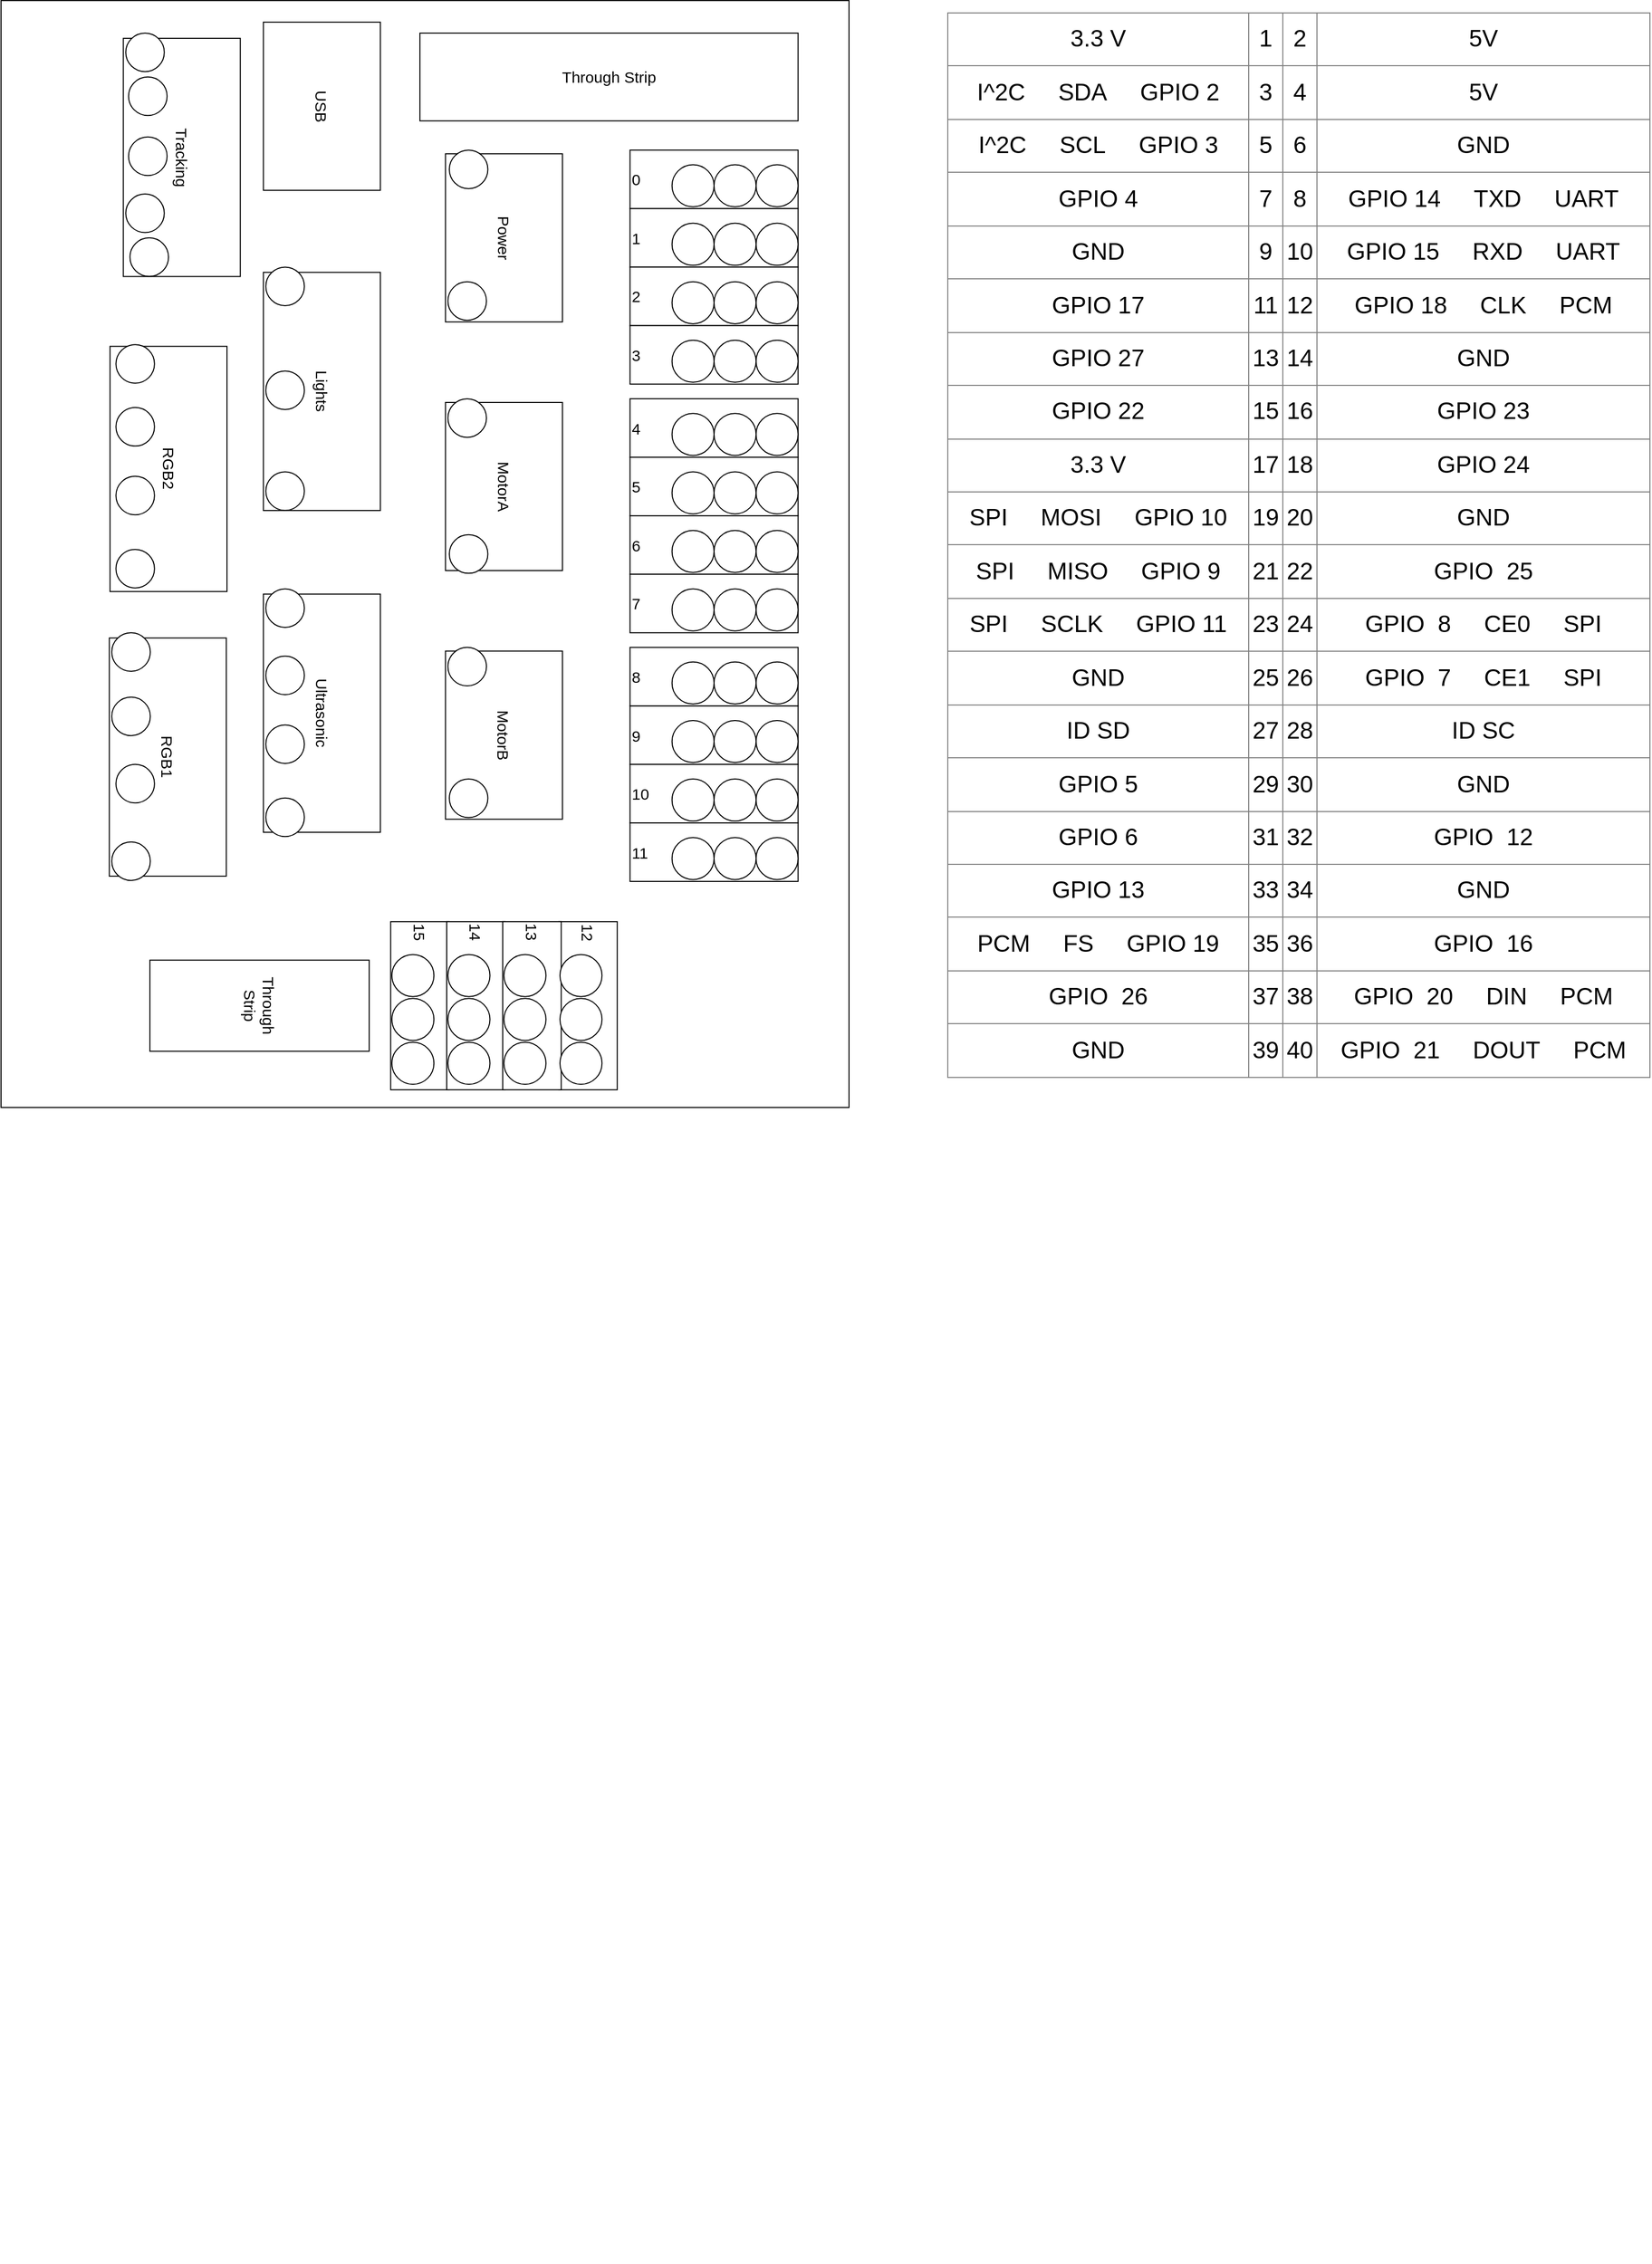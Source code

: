 <mxfile version="12.7.9" type="device"><diagram name="Page-1" id="099fd60b-425b-db50-ffb0-6b813814b670"><mxGraphModel dx="4462" dy="1670" grid="1" gridSize="10" guides="1" tooltips="1" connect="1" arrows="1" fold="1" page="1" pageScale="1" pageWidth="850" pageHeight="1100" background="#ffffff" math="0" shadow="0"><root><mxCell id="0"/><mxCell id="1" parent="0"/><mxCell id="g29Y1PvG6p1S2GVSwDYi-202" value="" style="rounded=0;whiteSpace=wrap;html=1;labelBackgroundColor=#FFFFFF;fontFamily=Helvetica;fontSize=15;align=left;rotation=90;" vertex="1" parent="1"><mxGeometry x="-959.998" y="143.554" width="1070" height="820" as="geometry"/></mxCell><mxCell id="g29Y1PvG6p1S2GVSwDYi-1" value="&lt;table border=&quot;1&quot; width=&quot;100%&quot; style=&quot;width: 100% ; height: 100% ; border-collapse: collapse ; font-size: 23px&quot;&gt;&lt;tbody style=&quot;font-size: 23px&quot;&gt;&lt;tr style=&quot;font-size: 23px&quot;&gt;&lt;td style=&quot;font-size: 23px&quot;&gt;&lt;span style=&quot;font-size: 23px ; background-color: rgb(255 , 255 , 255)&quot;&gt;3.3 V&lt;/span&gt;&lt;/td&gt;&lt;td style=&quot;font-size: 23px&quot;&gt;&lt;font style=&quot;font-size: 23px ; background-color: rgb(255 , 255 , 255)&quot;&gt;1&lt;/font&gt;&lt;/td&gt;&lt;td style=&quot;font-size: 23px&quot;&gt;&lt;font style=&quot;font-size: 23px ; background-color: rgb(255 , 255 , 255)&quot;&gt;2&lt;/font&gt;&lt;/td&gt;&lt;td style=&quot;font-size: 23px&quot;&gt;&lt;span style=&quot;font-size: 23px ; background-color: rgb(255 , 255 , 255)&quot;&gt;5V&lt;/span&gt;&lt;/td&gt;&lt;/tr&gt;&lt;tr style=&quot;font-size: 23px&quot;&gt;&lt;td style=&quot;font-size: 23px&quot;&gt;&lt;font style=&quot;font-size: 23px ; background-color: rgb(255 , 255 , 255)&quot;&gt;I^2C&amp;nbsp; &amp;nbsp; &amp;nbsp;SDA&amp;nbsp; &amp;nbsp; &amp;nbsp;GPIO 2&lt;/font&gt;&lt;/td&gt;&lt;td style=&quot;font-size: 23px&quot;&gt;&lt;font style=&quot;font-size: 23px ; background-color: rgb(255 , 255 , 255)&quot;&gt;3&lt;/font&gt;&lt;/td&gt;&lt;td style=&quot;font-size: 23px&quot;&gt;&lt;font style=&quot;font-size: 23px ; background-color: rgb(255 , 255 , 255)&quot;&gt;4&lt;/font&gt;&lt;/td&gt;&lt;td style=&quot;font-size: 23px&quot;&gt;&lt;span style=&quot;font-size: 23px ; background-color: rgb(255 , 255 , 255)&quot;&gt;5V&lt;/span&gt;&lt;/td&gt;&lt;/tr&gt;&lt;tr style=&quot;font-size: 23px&quot;&gt;&lt;td style=&quot;font-size: 23px&quot;&gt;&lt;span style=&quot;font-size: 23px ; background-color: rgb(255 , 255 , 255)&quot;&gt;I^2C&amp;nbsp; &amp;nbsp; &amp;nbsp;SCL&amp;nbsp; &amp;nbsp; &amp;nbsp;GPIO 3&lt;/span&gt;&lt;/td&gt;&lt;td style=&quot;font-size: 23px&quot;&gt;&lt;span style=&quot;font-size: 23px ; background-color: rgb(255 , 255 , 255)&quot;&gt;5&lt;/span&gt;&lt;/td&gt;&lt;td style=&quot;font-size: 23px&quot;&gt;&lt;font style=&quot;font-size: 23px ; background-color: rgb(255 , 255 , 255)&quot;&gt;6&lt;/font&gt;&lt;/td&gt;&lt;td style=&quot;font-size: 23px&quot;&gt;&lt;span style=&quot;background-color: rgb(255 , 255 , 255)&quot;&gt;GND&lt;/span&gt;&lt;/td&gt;&lt;/tr&gt;&lt;tr style=&quot;font-size: 23px&quot;&gt;&lt;td style=&quot;font-size: 23px&quot;&gt;&lt;span style=&quot;font-size: 23px ; background-color: rgb(255 , 255 , 255)&quot;&gt;GPIO 4&lt;/span&gt;&lt;/td&gt;&lt;td style=&quot;font-size: 23px&quot;&gt;&lt;span style=&quot;font-size: 23px ; background-color: rgb(255 , 255 , 255)&quot;&gt;7&lt;/span&gt;&lt;/td&gt;&lt;td style=&quot;font-size: 23px&quot;&gt;&lt;span style=&quot;font-size: 23px ; background-color: rgb(255 , 255 , 255)&quot;&gt;8&lt;/span&gt;&lt;/td&gt;&lt;td style=&quot;font-size: 23px&quot;&gt;&lt;span style=&quot;font-size: 23px ; background-color: rgb(255 , 255 , 255)&quot;&gt;GPIO 14&amp;nbsp; &amp;nbsp; &amp;nbsp;TXD&amp;nbsp; &amp;nbsp; &amp;nbsp;UART&lt;/span&gt;&lt;/td&gt;&lt;/tr&gt;&lt;tr style=&quot;font-size: 23px&quot;&gt;&lt;td style=&quot;font-size: 23px&quot;&gt;&lt;span style=&quot;background-color: rgb(255 , 255 , 255)&quot;&gt;GND&lt;/span&gt;&lt;/td&gt;&lt;td style=&quot;font-size: 23px&quot;&gt;&lt;font style=&quot;font-size: 23px ; background-color: rgb(255 , 255 , 255)&quot;&gt;9&lt;/font&gt;&lt;/td&gt;&lt;td style=&quot;font-size: 23px&quot;&gt;&lt;span style=&quot;font-size: 23px ; background-color: rgb(255 , 255 , 255)&quot;&gt;10&lt;/span&gt;&lt;/td&gt;&lt;td style=&quot;font-size: 23px&quot;&gt;&lt;span style=&quot;font-size: 23px ; background-color: rgb(255 , 255 , 255)&quot;&gt;GPIO 15&amp;nbsp; &amp;nbsp; &amp;nbsp;RXD&amp;nbsp; &amp;nbsp; &amp;nbsp;UART&lt;/span&gt;&lt;/td&gt;&lt;/tr&gt;&lt;tr style=&quot;font-size: 23px&quot;&gt;&lt;td style=&quot;font-size: 23px&quot;&gt;&lt;span style=&quot;background-color: rgb(255 , 255 , 255)&quot;&gt;GPIO 17&lt;/span&gt;&lt;/td&gt;&lt;td style=&quot;font-size: 23px&quot;&gt;&lt;span style=&quot;background-color: rgb(255 , 255 , 255)&quot;&gt;11&lt;/span&gt;&lt;/td&gt;&lt;td style=&quot;font-size: 23px&quot;&gt;&lt;span style=&quot;font-size: 23px ; background-color: rgb(255 , 255 , 255)&quot;&gt;12&lt;/span&gt;&lt;/td&gt;&lt;td style=&quot;font-size: 23px&quot;&gt;&lt;span style=&quot;font-size: 23px ; background-color: rgb(255 , 255 , 255)&quot;&gt;GPIO 18&amp;nbsp; &amp;nbsp; &amp;nbsp;CLK&amp;nbsp; &amp;nbsp; &amp;nbsp;PCM&lt;/span&gt;&lt;/td&gt;&lt;/tr&gt;&lt;tr style=&quot;font-size: 23px&quot;&gt;&lt;td style=&quot;font-size: 23px&quot;&gt;&lt;span style=&quot;background-color: rgb(255 , 255 , 255)&quot;&gt;GPIO 27&lt;/span&gt;&lt;/td&gt;&lt;td style=&quot;font-size: 23px&quot;&gt;&lt;span style=&quot;background-color: rgb(255 , 255 , 255)&quot;&gt;13&lt;/span&gt;&lt;/td&gt;&lt;td style=&quot;font-size: 23px&quot;&gt;&lt;font style=&quot;font-size: 23px ; background-color: rgb(255 , 255 , 255)&quot;&gt;14&lt;/font&gt;&lt;/td&gt;&lt;td style=&quot;font-size: 23px&quot;&gt;&lt;span style=&quot;background-color: rgb(255 , 255 , 255)&quot;&gt;GND&lt;/span&gt;&lt;/td&gt;&lt;/tr&gt;&lt;tr style=&quot;font-size: 23px&quot;&gt;&lt;td style=&quot;font-size: 23px&quot;&gt;&lt;span style=&quot;background-color: rgb(255 , 255 , 255)&quot;&gt;GPIO 22&lt;/span&gt;&lt;/td&gt;&lt;td style=&quot;font-size: 23px&quot;&gt;&lt;span style=&quot;background-color: rgb(255 , 255 , 255)&quot;&gt;15&lt;/span&gt;&lt;/td&gt;&lt;td style=&quot;font-size: 23px&quot;&gt;&lt;span style=&quot;background-color: rgb(255 , 255 , 255)&quot;&gt;16&lt;/span&gt;&lt;/td&gt;&lt;td style=&quot;font-size: 23px&quot;&gt;&lt;span style=&quot;background-color: rgb(255 , 255 , 255)&quot;&gt;GPIO 23&lt;/span&gt;&lt;/td&gt;&lt;/tr&gt;&lt;tr style=&quot;font-size: 23px&quot;&gt;&lt;td style=&quot;font-size: 23px&quot;&gt;&lt;span style=&quot;font-size: 23px ; background-color: rgb(255 , 255 , 255)&quot;&gt;3.3 V&lt;/span&gt;&lt;/td&gt;&lt;td style=&quot;font-size: 23px&quot;&gt;&lt;span style=&quot;font-size: 23px ; background-color: rgb(255 , 255 , 255)&quot;&gt;17&lt;/span&gt;&lt;/td&gt;&lt;td style=&quot;font-size: 23px&quot;&gt;&lt;span style=&quot;background-color: rgb(255 , 255 , 255)&quot;&gt;18&lt;/span&gt;&lt;/td&gt;&lt;td style=&quot;font-size: 23px&quot;&gt;&lt;span style=&quot;background-color: rgb(255 , 255 , 255)&quot;&gt;GPIO 24&lt;/span&gt;&lt;/td&gt;&lt;/tr&gt;&lt;tr style=&quot;font-size: 23px&quot;&gt;&lt;td style=&quot;font-size: 23px&quot;&gt;&lt;span style=&quot;font-size: 23px ; background-color: rgb(255 , 255 , 255)&quot;&gt;SPI&amp;nbsp; &amp;nbsp; &amp;nbsp;MOSI&amp;nbsp; &amp;nbsp; &amp;nbsp;GPIO 10&lt;/span&gt;&lt;/td&gt;&lt;td style=&quot;font-size: 23px&quot;&gt;&lt;span style=&quot;font-size: 23px ; background-color: rgb(255 , 255 , 255)&quot;&gt;19&lt;/span&gt;&lt;/td&gt;&lt;td style=&quot;font-size: 23px&quot;&gt;&lt;span style=&quot;font-size: 23px ; background-color: rgb(255 , 255 , 255)&quot;&gt;&lt;font style=&quot;font-size: 23px&quot;&gt;20&lt;/font&gt;&lt;/span&gt;&lt;/td&gt;&lt;td style=&quot;font-size: 23px&quot;&gt;&lt;span style=&quot;background-color: rgb(255 , 255 , 255)&quot;&gt;GND&lt;/span&gt;&lt;/td&gt;&lt;/tr&gt;&lt;tr style=&quot;font-size: 23px&quot;&gt;&lt;td style=&quot;font-size: 23px&quot;&gt;&lt;span style=&quot;font-size: 23px ; background-color: rgb(255 , 255 , 255)&quot;&gt;SPI&amp;nbsp; &amp;nbsp; &amp;nbsp;MISO&amp;nbsp; &amp;nbsp; &amp;nbsp;GPIO 9&lt;/span&gt;&lt;/td&gt;&lt;td style=&quot;font-size: 23px&quot;&gt;&lt;span style=&quot;font-size: 23px ; background-color: rgb(255 , 255 , 255)&quot;&gt;21&lt;/span&gt;&lt;/td&gt;&lt;td style=&quot;font-size: 23px&quot;&gt;&lt;span style=&quot;background-color: rgb(255 , 255 , 255)&quot;&gt;22&lt;/span&gt;&lt;/td&gt;&lt;td style=&quot;font-size: 23px&quot;&gt;&lt;span style=&quot;background-color: rgb(255 , 255 , 255)&quot;&gt;GPIO&amp;nbsp; 25&lt;/span&gt;&lt;/td&gt;&lt;/tr&gt;&lt;tr style=&quot;font-size: 23px&quot;&gt;&lt;td style=&quot;font-size: 23px&quot;&gt;&lt;span style=&quot;font-size: 23px ; background-color: rgb(255 , 255 , 255)&quot;&gt;SPI&amp;nbsp; &amp;nbsp; &amp;nbsp;SCLK&amp;nbsp; &amp;nbsp; &amp;nbsp;GPIO 11&lt;/span&gt;&lt;/td&gt;&lt;td style=&quot;font-size: 23px&quot;&gt;&lt;span style=&quot;font-size: 23px ; background-color: rgb(255 , 255 , 255)&quot;&gt;23&lt;/span&gt;&lt;/td&gt;&lt;td style=&quot;font-size: 23px&quot;&gt;&lt;span style=&quot;font-size: 23px ; background-color: rgb(255 , 255 , 255)&quot;&gt;24&lt;/span&gt;&lt;/td&gt;&lt;td style=&quot;font-size: 23px&quot;&gt;&lt;span style=&quot;font-size: 23px ; background-color: rgb(255 , 255 , 255)&quot;&gt;GPIO&amp;nbsp; 8&amp;nbsp; &amp;nbsp; &amp;nbsp;CE0&amp;nbsp; &amp;nbsp; &amp;nbsp;SPI&lt;/span&gt;&lt;/td&gt;&lt;/tr&gt;&lt;tr style=&quot;font-size: 23px&quot;&gt;&lt;td style=&quot;font-size: 23px&quot;&gt;&lt;span style=&quot;background-color: rgb(255 , 255 , 255)&quot;&gt;GND&lt;/span&gt;&lt;/td&gt;&lt;td style=&quot;font-size: 23px&quot;&gt;&lt;span style=&quot;font-size: 23px ; background-color: rgb(255 , 255 , 255)&quot;&gt;&lt;font style=&quot;font-size: 23px&quot;&gt;25&lt;/font&gt;&lt;/span&gt;&lt;/td&gt;&lt;td style=&quot;font-size: 23px&quot;&gt;&lt;span style=&quot;font-size: 23px ; background-color: rgb(255 , 255 , 255)&quot;&gt;26&lt;/span&gt;&lt;/td&gt;&lt;td style=&quot;font-size: 23px&quot;&gt;&lt;span style=&quot;font-size: 23px ; background-color: rgb(255 , 255 , 255)&quot;&gt;GPIO&amp;nbsp; 7&amp;nbsp; &amp;nbsp; &amp;nbsp;CE1&amp;nbsp; &amp;nbsp; &amp;nbsp;SPI&lt;/span&gt;&lt;/td&gt;&lt;/tr&gt;&lt;tr style=&quot;font-size: 23px&quot;&gt;&lt;td style=&quot;font-size: 23px&quot;&gt;&lt;span style=&quot;font-size: 23px ; background-color: rgb(255 , 255 , 255)&quot;&gt;ID SD&lt;/span&gt;&lt;/td&gt;&lt;td style=&quot;font-size: 23px&quot;&gt;&lt;font style=&quot;font-size: 23px ; background-color: rgb(255 , 255 , 255)&quot;&gt;27&lt;/font&gt;&lt;/td&gt;&lt;td style=&quot;font-size: 23px&quot;&gt;&lt;font style=&quot;font-size: 23px ; background-color: rgb(255 , 255 , 255)&quot;&gt;28&lt;/font&gt;&lt;/td&gt;&lt;td style=&quot;font-size: 23px&quot;&gt;&lt;span style=&quot;font-size: 23px ; background-color: rgb(255 , 255 , 255)&quot;&gt;ID SC&lt;/span&gt;&lt;/td&gt;&lt;/tr&gt;&lt;tr style=&quot;font-size: 23px&quot;&gt;&lt;td style=&quot;font-size: 23px&quot;&gt;&lt;span style=&quot;background-color: rgb(255 , 255 , 255)&quot;&gt;GPIO&amp;nbsp;5&lt;/span&gt;&lt;/td&gt;&lt;td style=&quot;font-size: 23px&quot;&gt;&lt;span style=&quot;background-color: rgb(255 , 255 , 255)&quot;&gt;29&lt;/span&gt;&lt;/td&gt;&lt;td style=&quot;font-size: 23px&quot;&gt;&lt;span style=&quot;font-size: 23px ; background-color: rgb(255 , 255 , 255)&quot;&gt;&lt;font style=&quot;font-size: 23px&quot;&gt;30&lt;/font&gt;&lt;/span&gt;&lt;/td&gt;&lt;td style=&quot;font-size: 23px&quot;&gt;&lt;span style=&quot;background-color: rgb(255 , 255 , 255)&quot;&gt;GND&lt;/span&gt;&lt;/td&gt;&lt;/tr&gt;&lt;tr style=&quot;font-size: 23px&quot;&gt;&lt;td style=&quot;font-size: 23px&quot;&gt;&lt;span style=&quot;background-color: rgb(255 , 255 , 255)&quot;&gt;GPIO&amp;nbsp;6&lt;/span&gt;&lt;/td&gt;&lt;td style=&quot;font-size: 23px&quot;&gt;&lt;span style=&quot;background-color: rgb(255 , 255 , 255)&quot;&gt;31&lt;/span&gt;&lt;/td&gt;&lt;td style=&quot;font-size: 23px&quot;&gt;&lt;span style=&quot;background-color: rgb(255 , 255 , 255)&quot;&gt;32&lt;/span&gt;&lt;/td&gt;&lt;td style=&quot;font-size: 23px&quot;&gt;&lt;span style=&quot;background-color: rgb(255 , 255 , 255)&quot;&gt;GPIO&amp;nbsp; 12&lt;/span&gt;&lt;/td&gt;&lt;/tr&gt;&lt;tr style=&quot;font-size: 23px&quot;&gt;&lt;td style=&quot;font-size: 23px&quot;&gt;&lt;span style=&quot;background-color: rgb(255 , 255 , 255)&quot;&gt;GPIO&amp;nbsp;13&lt;/span&gt;&lt;/td&gt;&lt;td style=&quot;font-size: 23px&quot;&gt;&lt;span style=&quot;background-color: rgb(255 , 255 , 255)&quot;&gt;33&lt;/span&gt;&lt;/td&gt;&lt;td style=&quot;font-size: 23px&quot;&gt;&lt;font style=&quot;font-size: 23px ; background-color: rgb(255 , 255 , 255)&quot;&gt;34&lt;/font&gt;&lt;/td&gt;&lt;td style=&quot;font-size: 23px&quot;&gt;&lt;span style=&quot;background-color: rgb(255 , 255 , 255)&quot;&gt;GND&lt;/span&gt;&lt;/td&gt;&lt;/tr&gt;&lt;tr style=&quot;font-size: 23px&quot;&gt;&lt;td style=&quot;font-size: 23px&quot;&gt;&lt;span style=&quot;font-size: 23px ; background-color: rgb(255 , 255 , 255)&quot;&gt;PCM&amp;nbsp; &amp;nbsp; &amp;nbsp;FS&amp;nbsp; &amp;nbsp; &amp;nbsp;GPIO 19&lt;/span&gt;&lt;/td&gt;&lt;td style=&quot;font-size: 23px&quot;&gt;&lt;span style=&quot;font-size: 23px ; background-color: rgb(255 , 255 , 255)&quot;&gt;35&lt;/span&gt;&lt;/td&gt;&lt;td style=&quot;font-size: 23px&quot;&gt;&lt;span style=&quot;background-color: rgb(255 , 255 , 255)&quot;&gt;36&lt;/span&gt;&lt;/td&gt;&lt;td style=&quot;font-size: 23px&quot;&gt;&lt;span style=&quot;background-color: rgb(255 , 255 , 255)&quot;&gt;GPIO&amp;nbsp; 16&lt;/span&gt;&lt;/td&gt;&lt;/tr&gt;&lt;tr style=&quot;font-size: 23px&quot;&gt;&lt;td style=&quot;font-size: 23px&quot;&gt;&lt;span style=&quot;background-color: rgb(255 , 255 , 255)&quot;&gt;GPIO&amp;nbsp; 26&lt;/span&gt;&lt;/td&gt;&lt;td style=&quot;font-size: 23px&quot;&gt;&lt;span style=&quot;background-color: rgb(255 , 255 , 255)&quot;&gt;37&lt;/span&gt;&lt;/td&gt;&lt;td style=&quot;font-size: 23px&quot;&gt;&lt;span style=&quot;font-size: 23px ; background-color: rgb(255 , 255 , 255)&quot;&gt;38&lt;/span&gt;&lt;/td&gt;&lt;td style=&quot;font-size: 23px&quot;&gt;&lt;span style=&quot;font-size: 23px ; background-color: rgb(255 , 255 , 255)&quot;&gt;GPIO&amp;nbsp; 20&amp;nbsp; &amp;nbsp; &amp;nbsp;DIN&amp;nbsp; &amp;nbsp; &amp;nbsp;PCM&lt;/span&gt;&lt;/td&gt;&lt;/tr&gt;&lt;tr style=&quot;font-size: 23px&quot;&gt;&lt;td style=&quot;font-size: 23px&quot;&gt;&lt;span style=&quot;background-color: rgb(255 , 255 , 255)&quot;&gt;GND&lt;/span&gt;&lt;/td&gt;&lt;td style=&quot;font-size: 23px&quot;&gt;&lt;span style=&quot;font-size: 23px ; background-color: rgb(255 , 255 , 255)&quot;&gt;&lt;font style=&quot;font-size: 23px&quot;&gt;39&lt;/font&gt;&lt;/span&gt;&lt;/td&gt;&lt;td style=&quot;font-size: 23px&quot;&gt;&lt;span style=&quot;font-size: 23px ; background-color: rgb(255 , 255 , 255)&quot;&gt;40&lt;/span&gt;&lt;/td&gt;&lt;td style=&quot;font-size: 23px&quot;&gt;&lt;span style=&quot;font-size: 23px ; background-color: rgb(255 , 255 , 255)&quot;&gt;GPIO&amp;nbsp; 21&amp;nbsp; &amp;nbsp; &amp;nbsp;DOUT&amp;nbsp; &amp;nbsp; &amp;nbsp;PCM&lt;/span&gt;&lt;/td&gt;&lt;/tr&gt;&lt;/tbody&gt;&lt;/table&gt;" style="text;html=1;overflow=fill;fontFamily=Helvetica;align=center;fontSize=23;verticalAlign=middle;fillColor=#FFFFFF;" vertex="1" parent="1"><mxGeometry x="80" y="30" width="680" height="1030" as="geometry"/></mxCell><mxCell id="g29Y1PvG6p1S2GVSwDYi-203" value="" style="group;rotation=90;" vertex="1" connectable="0" parent="1"><mxGeometry x="-430" y="1260" width="1070" height="820" as="geometry"/></mxCell><mxCell id="g29Y1PvG6p1S2GVSwDYi-65" value="12" style="rounded=0;whiteSpace=wrap;html=1;labelBackgroundColor=#FFFFFF;fontFamily=Helvetica;fontSize=15;align=left;rotation=90;" vertex="1" parent="g29Y1PvG6p1S2GVSwDYi-203"><mxGeometry x="81.329" y="-298.106" width="162.532" height="56.552" as="geometry"/></mxCell><mxCell id="g29Y1PvG6p1S2GVSwDYi-66" value="15" style="rounded=0;whiteSpace=wrap;html=1;labelBackgroundColor=#FFFFFF;fontFamily=Helvetica;fontSize=15;align=left;rotation=90;" vertex="1" parent="g29Y1PvG6p1S2GVSwDYi-203"><mxGeometry x="-81.203" y="-298.106" width="162.532" height="56.552" as="geometry"/></mxCell><mxCell id="g29Y1PvG6p1S2GVSwDYi-67" value="14" style="rounded=0;whiteSpace=wrap;html=1;labelBackgroundColor=#FFFFFF;fontFamily=Helvetica;fontSize=15;align=left;rotation=90;" vertex="1" parent="g29Y1PvG6p1S2GVSwDYi-203"><mxGeometry x="-27.025" y="-298.106" width="162.532" height="56.552" as="geometry"/></mxCell><mxCell id="g29Y1PvG6p1S2GVSwDYi-68" value="13" style="rounded=0;whiteSpace=wrap;html=1;labelBackgroundColor=#FFFFFF;fontFamily=Helvetica;fontSize=15;align=left;rotation=90;" vertex="1" parent="g29Y1PvG6p1S2GVSwDYi-203"><mxGeometry x="27.152" y="-298.106" width="162.532" height="56.552" as="geometry"/></mxCell><mxCell id="g29Y1PvG6p1S2GVSwDYi-73" value="11" style="rounded=0;whiteSpace=wrap;html=1;labelBackgroundColor=#FFFFFF;fontFamily=Helvetica;fontSize=15;align=left;rotation=0;verticalAlign=middle;" vertex="1" parent="g29Y1PvG6p1S2GVSwDYi-203"><mxGeometry x="203.228" y="-446.554" width="162.532" height="56.552" as="geometry"/></mxCell><mxCell id="g29Y1PvG6p1S2GVSwDYi-80" value="9" style="rounded=0;whiteSpace=wrap;html=1;labelBackgroundColor=#FFFFFF;fontFamily=Helvetica;fontSize=15;align=left;rotation=0;verticalAlign=middle;" vertex="1" parent="g29Y1PvG6p1S2GVSwDYi-203"><mxGeometry x="203.228" y="-559.658" width="162.532" height="56.552" as="geometry"/></mxCell><mxCell id="g29Y1PvG6p1S2GVSwDYi-81" value="6" style="rounded=0;whiteSpace=wrap;html=1;labelBackgroundColor=#FFFFFF;fontFamily=Helvetica;fontSize=15;align=left;rotation=0;verticalAlign=middle;" vertex="1" parent="g29Y1PvG6p1S2GVSwDYi-203"><mxGeometry x="203.228" y="-743.451" width="162.532" height="56.552" as="geometry"/></mxCell><mxCell id="g29Y1PvG6p1S2GVSwDYi-82" value="7" style="rounded=0;whiteSpace=wrap;html=1;labelBackgroundColor=#FFFFFF;fontFamily=Helvetica;fontSize=15;align=left;rotation=0;verticalAlign=middle;" vertex="1" parent="g29Y1PvG6p1S2GVSwDYi-203"><mxGeometry x="203.228" y="-686.899" width="162.532" height="56.552" as="geometry"/></mxCell><mxCell id="g29Y1PvG6p1S2GVSwDYi-83" value="8" style="rounded=0;whiteSpace=wrap;html=1;labelBackgroundColor=#FFFFFF;fontFamily=Helvetica;fontSize=15;align=left;rotation=0;verticalAlign=middle;" vertex="1" parent="g29Y1PvG6p1S2GVSwDYi-203"><mxGeometry x="203.228" y="-616.209" width="162.532" height="56.552" as="geometry"/></mxCell><mxCell id="g29Y1PvG6p1S2GVSwDYi-84" value="0" style="rounded=0;whiteSpace=wrap;html=1;labelBackgroundColor=#FFFFFF;fontFamily=Helvetica;fontSize=15;align=left;rotation=0;verticalAlign=middle;" vertex="1" parent="g29Y1PvG6p1S2GVSwDYi-203"><mxGeometry x="203.228" y="-1096.899" width="162.532" height="56.552" as="geometry"/></mxCell><mxCell id="g29Y1PvG6p1S2GVSwDYi-85" value="1" style="rounded=0;whiteSpace=wrap;html=1;labelBackgroundColor=#FFFFFF;fontFamily=Helvetica;fontSize=15;align=left;rotation=0;verticalAlign=middle;" vertex="1" parent="g29Y1PvG6p1S2GVSwDYi-203"><mxGeometry x="203.228" y="-1040.347" width="162.532" height="56.552" as="geometry"/></mxCell><mxCell id="g29Y1PvG6p1S2GVSwDYi-86" value="2" style="rounded=0;whiteSpace=wrap;html=1;labelBackgroundColor=#FFFFFF;fontFamily=Helvetica;fontSize=15;align=left;rotation=0;verticalAlign=middle;" vertex="1" parent="g29Y1PvG6p1S2GVSwDYi-203"><mxGeometry x="203.228" y="-983.796" width="162.532" height="56.552" as="geometry"/></mxCell><mxCell id="g29Y1PvG6p1S2GVSwDYi-87" value="3" style="rounded=0;whiteSpace=wrap;html=1;labelBackgroundColor=#FFFFFF;fontFamily=Helvetica;fontSize=15;align=left;rotation=0;verticalAlign=middle;" vertex="1" parent="g29Y1PvG6p1S2GVSwDYi-203"><mxGeometry x="203.228" y="-927.244" width="162.532" height="56.552" as="geometry"/></mxCell><mxCell id="g29Y1PvG6p1S2GVSwDYi-88" value="4" style="rounded=0;whiteSpace=wrap;html=1;labelBackgroundColor=#FFFFFF;fontFamily=Helvetica;fontSize=15;align=left;rotation=0;verticalAlign=middle;" vertex="1" parent="g29Y1PvG6p1S2GVSwDYi-203"><mxGeometry x="203.228" y="-856.554" width="162.532" height="56.552" as="geometry"/></mxCell><mxCell id="g29Y1PvG6p1S2GVSwDYi-89" value="5" style="rounded=0;whiteSpace=wrap;html=1;labelBackgroundColor=#FFFFFF;fontFamily=Helvetica;fontSize=15;align=left;rotation=0;verticalAlign=middle;" vertex="1" parent="g29Y1PvG6p1S2GVSwDYi-203"><mxGeometry x="203.228" y="-800.002" width="162.532" height="56.552" as="geometry"/></mxCell><mxCell id="g29Y1PvG6p1S2GVSwDYi-90" value="10" style="rounded=0;whiteSpace=wrap;html=1;labelBackgroundColor=#FFFFFF;fontFamily=Helvetica;fontSize=15;align=left;rotation=0;verticalAlign=middle;" vertex="1" parent="g29Y1PvG6p1S2GVSwDYi-203"><mxGeometry x="203.228" y="-503.106" width="162.532" height="56.552" as="geometry"/></mxCell><mxCell id="g29Y1PvG6p1S2GVSwDYi-92" value="MotorB" style="rounded=0;whiteSpace=wrap;html=1;labelBackgroundColor=#FFFFFF;fontFamily=Helvetica;fontSize=15;align=center;rotation=90;" vertex="1" parent="g29Y1PvG6p1S2GVSwDYi-203"><mxGeometry x="0.063" y="-587.933" width="162.532" height="113.103" as="geometry"/></mxCell><mxCell id="g29Y1PvG6p1S2GVSwDYi-93" value="MotorA" style="rounded=0;whiteSpace=wrap;html=1;labelBackgroundColor=#FFFFFF;fontFamily=Helvetica;fontSize=15;align=center;rotation=90;" vertex="1" parent="g29Y1PvG6p1S2GVSwDYi-203"><mxGeometry x="0.063" y="-828.278" width="162.532" height="113.103" as="geometry"/></mxCell><mxCell id="g29Y1PvG6p1S2GVSwDYi-94" value="Power" style="rounded=0;whiteSpace=wrap;html=1;labelBackgroundColor=#FFFFFF;fontFamily=Helvetica;fontSize=15;align=center;rotation=90;" vertex="1" parent="g29Y1PvG6p1S2GVSwDYi-203"><mxGeometry x="0.063" y="-1068.623" width="162.532" height="113.103" as="geometry"/></mxCell><mxCell id="g29Y1PvG6p1S2GVSwDYi-96" value="Lights" style="rounded=0;whiteSpace=wrap;html=1;labelBackgroundColor=#FFFFFF;fontFamily=Helvetica;fontSize=15;align=center;rotation=90;" vertex="1" parent="g29Y1PvG6p1S2GVSwDYi-203"><mxGeometry x="-209.873" y="-920.175" width="230.253" height="113.103" as="geometry"/></mxCell><mxCell id="g29Y1PvG6p1S2GVSwDYi-97" value="Ultrasonic" style="rounded=0;whiteSpace=wrap;html=1;labelBackgroundColor=#FFFFFF;fontFamily=Helvetica;fontSize=15;align=center;rotation=90;" vertex="1" parent="g29Y1PvG6p1S2GVSwDYi-203"><mxGeometry x="-209.873" y="-609.14" width="230.253" height="113.103" as="geometry"/></mxCell><mxCell id="g29Y1PvG6p1S2GVSwDYi-98" value="RGB1" style="rounded=0;whiteSpace=wrap;html=1;labelBackgroundColor=#FFFFFF;fontFamily=Helvetica;fontSize=15;align=center;rotation=90;" vertex="1" parent="g29Y1PvG6p1S2GVSwDYi-203"><mxGeometry x="-358.861" y="-566.727" width="230.253" height="113.103" as="geometry"/></mxCell><mxCell id="g29Y1PvG6p1S2GVSwDYi-99" value="RGB2" style="rounded=0;whiteSpace=wrap;html=1;labelBackgroundColor=#FFFFFF;fontFamily=Helvetica;fontSize=15;align=center;rotation=90;" vertex="1" parent="g29Y1PvG6p1S2GVSwDYi-203"><mxGeometry x="-361.57" y="-845.244" width="237.025" height="113.103" as="geometry"/></mxCell><mxCell id="g29Y1PvG6p1S2GVSwDYi-100" value="Tracking" style="rounded=0;whiteSpace=wrap;html=1;labelBackgroundColor=#FFFFFF;fontFamily=Helvetica;fontSize=15;align=center;rotation=90;" vertex="1" parent="g29Y1PvG6p1S2GVSwDYi-203"><mxGeometry x="-345.316" y="-1146.382" width="230.253" height="113.103" as="geometry"/></mxCell><mxCell id="g29Y1PvG6p1S2GVSwDYi-101" value="Through Strip" style="rounded=0;whiteSpace=wrap;html=1;labelBackgroundColor=#FFFFFF;fontFamily=Helvetica;fontSize=15;align=center;rotation=90;" vertex="1" parent="g29Y1PvG6p1S2GVSwDYi-203"><mxGeometry x="-199.038" y="-375.864" width="88.038" height="212.069" as="geometry"/></mxCell><mxCell id="g29Y1PvG6p1S2GVSwDYi-102" value="Through Strip" style="rounded=0;whiteSpace=wrap;html=1;labelBackgroundColor=#FFFFFF;fontFamily=Helvetica;fontSize=15;align=center;rotation=0;" vertex="1" parent="g29Y1PvG6p1S2GVSwDYi-203"><mxGeometry x="0.063" y="-1210.002" width="365.696" height="84.828" as="geometry"/></mxCell><mxCell id="g29Y1PvG6p1S2GVSwDYi-103" value="USB" style="rounded=0;whiteSpace=wrap;html=1;labelBackgroundColor=#FFFFFF;fontFamily=Helvetica;fontSize=15;align=center;rotation=90;" vertex="1" parent="g29Y1PvG6p1S2GVSwDYi-203"><mxGeometry x="-176.013" y="-1195.864" width="162.532" height="113.103" as="geometry"/></mxCell><mxCell id="g29Y1PvG6p1S2GVSwDYi-107" value="" style="group;rotation=90;labelBackgroundColor=#FFFFFF;" vertex="1" connectable="0" parent="g29Y1PvG6p1S2GVSwDYi-203"><mxGeometry x="284.494" y="-531.382" width="40.633" height="127.241" as="geometry"/></mxCell><mxCell id="g29Y1PvG6p1S2GVSwDYi-104" value="" style="ellipse;whiteSpace=wrap;html=1;aspect=fixed;labelBackgroundColor=#FFFFFF;fontFamily=Helvetica;fontSize=15;align=left;rotation=90;" vertex="1" parent="g29Y1PvG6p1S2GVSwDYi-107"><mxGeometry x="40.633" y="42.414" width="40.633" height="40.633" as="geometry"/></mxCell><mxCell id="g29Y1PvG6p1S2GVSwDYi-105" value="" style="ellipse;whiteSpace=wrap;html=1;aspect=fixed;labelBackgroundColor=#FFFFFF;fontFamily=Helvetica;fontSize=15;align=left;rotation=90;" vertex="1" parent="g29Y1PvG6p1S2GVSwDYi-107"><mxGeometry y="42.414" width="40.633" height="40.633" as="geometry"/></mxCell><mxCell id="g29Y1PvG6p1S2GVSwDYi-106" value="" style="ellipse;whiteSpace=wrap;html=1;aspect=fixed;labelBackgroundColor=#FFFFFF;fontFamily=Helvetica;fontSize=15;align=left;rotation=90;" vertex="1" parent="g29Y1PvG6p1S2GVSwDYi-107"><mxGeometry x="-40.633" y="42.414" width="40.633" height="40.633" as="geometry"/></mxCell><mxCell id="g29Y1PvG6p1S2GVSwDYi-108" value="" style="group;rotation=90;labelBackgroundColor=#FFFFFF;" vertex="1" connectable="0" parent="g29Y1PvG6p1S2GVSwDYi-203"><mxGeometry x="284.494" y="-474.83" width="40.633" height="127.241" as="geometry"/></mxCell><mxCell id="g29Y1PvG6p1S2GVSwDYi-109" value="" style="ellipse;whiteSpace=wrap;html=1;aspect=fixed;labelBackgroundColor=#FFFFFF;fontFamily=Helvetica;fontSize=15;align=left;rotation=90;" vertex="1" parent="g29Y1PvG6p1S2GVSwDYi-108"><mxGeometry x="40.633" y="42.414" width="40.633" height="40.633" as="geometry"/></mxCell><mxCell id="g29Y1PvG6p1S2GVSwDYi-110" value="" style="ellipse;whiteSpace=wrap;html=1;aspect=fixed;labelBackgroundColor=#FFFFFF;fontFamily=Helvetica;fontSize=15;align=left;rotation=90;" vertex="1" parent="g29Y1PvG6p1S2GVSwDYi-108"><mxGeometry y="42.414" width="40.633" height="40.633" as="geometry"/></mxCell><mxCell id="g29Y1PvG6p1S2GVSwDYi-111" value="" style="ellipse;whiteSpace=wrap;html=1;aspect=fixed;labelBackgroundColor=#FFFFFF;fontFamily=Helvetica;fontSize=15;align=left;rotation=90;" vertex="1" parent="g29Y1PvG6p1S2GVSwDYi-108"><mxGeometry x="-40.633" y="42.414" width="40.633" height="40.633" as="geometry"/></mxCell><mxCell id="g29Y1PvG6p1S2GVSwDYi-112" value="" style="group;rotation=90;labelBackgroundColor=#FFFFFF;" vertex="1" connectable="0" parent="g29Y1PvG6p1S2GVSwDYi-203"><mxGeometry x="284.494" y="-644.485" width="40.633" height="127.241" as="geometry"/></mxCell><mxCell id="g29Y1PvG6p1S2GVSwDYi-113" value="" style="ellipse;whiteSpace=wrap;html=1;aspect=fixed;labelBackgroundColor=#FFFFFF;fontFamily=Helvetica;fontSize=15;align=left;rotation=90;" vertex="1" parent="g29Y1PvG6p1S2GVSwDYi-112"><mxGeometry x="40.633" y="42.414" width="40.633" height="40.633" as="geometry"/></mxCell><mxCell id="g29Y1PvG6p1S2GVSwDYi-114" value="" style="ellipse;whiteSpace=wrap;html=1;aspect=fixed;labelBackgroundColor=#FFFFFF;fontFamily=Helvetica;fontSize=15;align=left;rotation=90;" vertex="1" parent="g29Y1PvG6p1S2GVSwDYi-112"><mxGeometry y="42.414" width="40.633" height="40.633" as="geometry"/></mxCell><mxCell id="g29Y1PvG6p1S2GVSwDYi-115" value="" style="ellipse;whiteSpace=wrap;html=1;aspect=fixed;labelBackgroundColor=#FFFFFF;fontFamily=Helvetica;fontSize=15;align=left;rotation=90;" vertex="1" parent="g29Y1PvG6p1S2GVSwDYi-112"><mxGeometry x="-40.633" y="42.414" width="40.633" height="40.633" as="geometry"/></mxCell><mxCell id="g29Y1PvG6p1S2GVSwDYi-116" value="" style="group;rotation=90;labelBackgroundColor=#FFFFFF;" vertex="1" connectable="0" parent="g29Y1PvG6p1S2GVSwDYi-203"><mxGeometry x="284.494" y="-587.933" width="40.633" height="127.241" as="geometry"/></mxCell><mxCell id="g29Y1PvG6p1S2GVSwDYi-117" value="" style="ellipse;whiteSpace=wrap;html=1;aspect=fixed;labelBackgroundColor=#FFFFFF;fontFamily=Helvetica;fontSize=15;align=left;rotation=90;" vertex="1" parent="g29Y1PvG6p1S2GVSwDYi-116"><mxGeometry x="40.633" y="42.414" width="40.633" height="40.633" as="geometry"/></mxCell><mxCell id="g29Y1PvG6p1S2GVSwDYi-118" value="" style="ellipse;whiteSpace=wrap;html=1;aspect=fixed;labelBackgroundColor=#FFFFFF;fontFamily=Helvetica;fontSize=15;align=left;rotation=90;" vertex="1" parent="g29Y1PvG6p1S2GVSwDYi-116"><mxGeometry y="42.414" width="40.633" height="40.633" as="geometry"/></mxCell><mxCell id="g29Y1PvG6p1S2GVSwDYi-119" value="" style="ellipse;whiteSpace=wrap;html=1;aspect=fixed;labelBackgroundColor=#FFFFFF;fontFamily=Helvetica;fontSize=15;align=left;rotation=90;" vertex="1" parent="g29Y1PvG6p1S2GVSwDYi-116"><mxGeometry x="-40.633" y="42.414" width="40.633" height="40.633" as="geometry"/></mxCell><mxCell id="g29Y1PvG6p1S2GVSwDYi-120" value="" style="group;rotation=90;labelBackgroundColor=#FFFFFF;" vertex="1" connectable="0" parent="g29Y1PvG6p1S2GVSwDYi-203"><mxGeometry x="284.494" y="-715.175" width="40.633" height="127.241" as="geometry"/></mxCell><mxCell id="g29Y1PvG6p1S2GVSwDYi-121" value="" style="ellipse;whiteSpace=wrap;html=1;aspect=fixed;labelBackgroundColor=#FFFFFF;fontFamily=Helvetica;fontSize=15;align=left;rotation=90;" vertex="1" parent="g29Y1PvG6p1S2GVSwDYi-120"><mxGeometry x="40.633" y="42.414" width="40.633" height="40.633" as="geometry"/></mxCell><mxCell id="g29Y1PvG6p1S2GVSwDYi-122" value="" style="ellipse;whiteSpace=wrap;html=1;aspect=fixed;labelBackgroundColor=#FFFFFF;fontFamily=Helvetica;fontSize=15;align=left;rotation=90;" vertex="1" parent="g29Y1PvG6p1S2GVSwDYi-120"><mxGeometry y="42.414" width="40.633" height="40.633" as="geometry"/></mxCell><mxCell id="g29Y1PvG6p1S2GVSwDYi-123" value="" style="ellipse;whiteSpace=wrap;html=1;aspect=fixed;labelBackgroundColor=#FFFFFF;fontFamily=Helvetica;fontSize=15;align=left;rotation=90;" vertex="1" parent="g29Y1PvG6p1S2GVSwDYi-120"><mxGeometry x="-40.633" y="42.414" width="40.633" height="40.633" as="geometry"/></mxCell><mxCell id="g29Y1PvG6p1S2GVSwDYi-124" value="" style="group;rotation=90;labelBackgroundColor=#FFFFFF;" vertex="1" connectable="0" parent="g29Y1PvG6p1S2GVSwDYi-203"><mxGeometry x="284.494" y="-771.727" width="40.633" height="127.241" as="geometry"/></mxCell><mxCell id="g29Y1PvG6p1S2GVSwDYi-125" value="" style="ellipse;whiteSpace=wrap;html=1;aspect=fixed;labelBackgroundColor=#FFFFFF;fontFamily=Helvetica;fontSize=15;align=left;rotation=90;" vertex="1" parent="g29Y1PvG6p1S2GVSwDYi-124"><mxGeometry x="40.633" y="42.414" width="40.633" height="40.633" as="geometry"/></mxCell><mxCell id="g29Y1PvG6p1S2GVSwDYi-126" value="" style="ellipse;whiteSpace=wrap;html=1;aspect=fixed;labelBackgroundColor=#FFFFFF;fontFamily=Helvetica;fontSize=15;align=left;rotation=90;" vertex="1" parent="g29Y1PvG6p1S2GVSwDYi-124"><mxGeometry y="42.414" width="40.633" height="40.633" as="geometry"/></mxCell><mxCell id="g29Y1PvG6p1S2GVSwDYi-127" value="" style="ellipse;whiteSpace=wrap;html=1;aspect=fixed;labelBackgroundColor=#FFFFFF;fontFamily=Helvetica;fontSize=15;align=left;rotation=90;" vertex="1" parent="g29Y1PvG6p1S2GVSwDYi-124"><mxGeometry x="-40.633" y="42.414" width="40.633" height="40.633" as="geometry"/></mxCell><mxCell id="g29Y1PvG6p1S2GVSwDYi-129" value="" style="group;rotation=90;labelBackgroundColor=#FFFFFF;" vertex="1" connectable="0" parent="g29Y1PvG6p1S2GVSwDYi-203"><mxGeometry x="284.494" y="-828.278" width="40.633" height="127.241" as="geometry"/></mxCell><mxCell id="g29Y1PvG6p1S2GVSwDYi-130" value="" style="ellipse;whiteSpace=wrap;html=1;aspect=fixed;labelBackgroundColor=#FFFFFF;fontFamily=Helvetica;fontSize=15;align=left;rotation=90;" vertex="1" parent="g29Y1PvG6p1S2GVSwDYi-129"><mxGeometry x="40.633" y="42.414" width="40.633" height="40.633" as="geometry"/></mxCell><mxCell id="g29Y1PvG6p1S2GVSwDYi-131" value="" style="ellipse;whiteSpace=wrap;html=1;aspect=fixed;labelBackgroundColor=#FFFFFF;fontFamily=Helvetica;fontSize=15;align=left;rotation=90;" vertex="1" parent="g29Y1PvG6p1S2GVSwDYi-129"><mxGeometry y="42.414" width="40.633" height="40.633" as="geometry"/></mxCell><mxCell id="g29Y1PvG6p1S2GVSwDYi-132" value="" style="ellipse;whiteSpace=wrap;html=1;aspect=fixed;labelBackgroundColor=#FFFFFF;fontFamily=Helvetica;fontSize=15;align=left;rotation=90;" vertex="1" parent="g29Y1PvG6p1S2GVSwDYi-129"><mxGeometry x="-40.633" y="42.414" width="40.633" height="40.633" as="geometry"/></mxCell><mxCell id="g29Y1PvG6p1S2GVSwDYi-133" value="" style="group;rotation=90;labelBackgroundColor=#FFFFFF;" vertex="1" connectable="0" parent="g29Y1PvG6p1S2GVSwDYi-203"><mxGeometry x="284.494" y="-884.83" width="40.633" height="127.241" as="geometry"/></mxCell><mxCell id="g29Y1PvG6p1S2GVSwDYi-134" value="" style="ellipse;whiteSpace=wrap;html=1;aspect=fixed;labelBackgroundColor=#FFFFFF;fontFamily=Helvetica;fontSize=15;align=left;rotation=90;" vertex="1" parent="g29Y1PvG6p1S2GVSwDYi-133"><mxGeometry x="40.633" y="42.414" width="40.633" height="40.633" as="geometry"/></mxCell><mxCell id="g29Y1PvG6p1S2GVSwDYi-135" value="" style="ellipse;whiteSpace=wrap;html=1;aspect=fixed;labelBackgroundColor=#FFFFFF;fontFamily=Helvetica;fontSize=15;align=left;rotation=90;" vertex="1" parent="g29Y1PvG6p1S2GVSwDYi-133"><mxGeometry y="42.414" width="40.633" height="40.633" as="geometry"/></mxCell><mxCell id="g29Y1PvG6p1S2GVSwDYi-136" value="" style="ellipse;whiteSpace=wrap;html=1;aspect=fixed;labelBackgroundColor=#FFFFFF;fontFamily=Helvetica;fontSize=15;align=left;rotation=90;" vertex="1" parent="g29Y1PvG6p1S2GVSwDYi-133"><mxGeometry x="-40.633" y="42.414" width="40.633" height="40.633" as="geometry"/></mxCell><mxCell id="g29Y1PvG6p1S2GVSwDYi-137" value="" style="group;rotation=90;labelBackgroundColor=#FFFFFF;" vertex="1" connectable="0" parent="g29Y1PvG6p1S2GVSwDYi-203"><mxGeometry x="284.494" y="-955.52" width="40.633" height="127.241" as="geometry"/></mxCell><mxCell id="g29Y1PvG6p1S2GVSwDYi-138" value="" style="ellipse;whiteSpace=wrap;html=1;aspect=fixed;labelBackgroundColor=#FFFFFF;fontFamily=Helvetica;fontSize=15;align=left;rotation=90;" vertex="1" parent="g29Y1PvG6p1S2GVSwDYi-137"><mxGeometry x="40.633" y="42.414" width="40.633" height="40.633" as="geometry"/></mxCell><mxCell id="g29Y1PvG6p1S2GVSwDYi-139" value="" style="ellipse;whiteSpace=wrap;html=1;aspect=fixed;labelBackgroundColor=#FFFFFF;fontFamily=Helvetica;fontSize=15;align=left;rotation=90;" vertex="1" parent="g29Y1PvG6p1S2GVSwDYi-137"><mxGeometry y="42.414" width="40.633" height="40.633" as="geometry"/></mxCell><mxCell id="g29Y1PvG6p1S2GVSwDYi-140" value="" style="ellipse;whiteSpace=wrap;html=1;aspect=fixed;labelBackgroundColor=#FFFFFF;fontFamily=Helvetica;fontSize=15;align=left;rotation=90;" vertex="1" parent="g29Y1PvG6p1S2GVSwDYi-137"><mxGeometry x="-40.633" y="42.414" width="40.633" height="40.633" as="geometry"/></mxCell><mxCell id="g29Y1PvG6p1S2GVSwDYi-141" value="" style="group;rotation=90;labelBackgroundColor=#FFFFFF;" vertex="1" connectable="0" parent="g29Y1PvG6p1S2GVSwDYi-203"><mxGeometry x="284.494" y="-1012.071" width="40.633" height="127.241" as="geometry"/></mxCell><mxCell id="g29Y1PvG6p1S2GVSwDYi-142" value="" style="ellipse;whiteSpace=wrap;html=1;aspect=fixed;labelBackgroundColor=#FFFFFF;fontFamily=Helvetica;fontSize=15;align=left;rotation=90;" vertex="1" parent="g29Y1PvG6p1S2GVSwDYi-141"><mxGeometry x="40.633" y="42.414" width="40.633" height="40.633" as="geometry"/></mxCell><mxCell id="g29Y1PvG6p1S2GVSwDYi-143" value="" style="ellipse;whiteSpace=wrap;html=1;aspect=fixed;labelBackgroundColor=#FFFFFF;fontFamily=Helvetica;fontSize=15;align=left;rotation=90;" vertex="1" parent="g29Y1PvG6p1S2GVSwDYi-141"><mxGeometry y="42.414" width="40.633" height="40.633" as="geometry"/></mxCell><mxCell id="g29Y1PvG6p1S2GVSwDYi-144" value="" style="ellipse;whiteSpace=wrap;html=1;aspect=fixed;labelBackgroundColor=#FFFFFF;fontFamily=Helvetica;fontSize=15;align=left;rotation=90;" vertex="1" parent="g29Y1PvG6p1S2GVSwDYi-141"><mxGeometry x="-40.633" y="42.414" width="40.633" height="40.633" as="geometry"/></mxCell><mxCell id="g29Y1PvG6p1S2GVSwDYi-145" value="" style="group;rotation=90;labelBackgroundColor=#FFFFFF;" vertex="1" connectable="0" parent="g29Y1PvG6p1S2GVSwDYi-203"><mxGeometry x="284.494" y="-1068.623" width="40.633" height="127.241" as="geometry"/></mxCell><mxCell id="g29Y1PvG6p1S2GVSwDYi-146" value="" style="ellipse;whiteSpace=wrap;html=1;aspect=fixed;labelBackgroundColor=#FFFFFF;fontFamily=Helvetica;fontSize=15;align=left;rotation=90;" vertex="1" parent="g29Y1PvG6p1S2GVSwDYi-145"><mxGeometry x="40.633" y="42.414" width="40.633" height="40.633" as="geometry"/></mxCell><mxCell id="g29Y1PvG6p1S2GVSwDYi-147" value="" style="ellipse;whiteSpace=wrap;html=1;aspect=fixed;labelBackgroundColor=#FFFFFF;fontFamily=Helvetica;fontSize=15;align=left;rotation=90;" vertex="1" parent="g29Y1PvG6p1S2GVSwDYi-145"><mxGeometry y="42.414" width="40.633" height="40.633" as="geometry"/></mxCell><mxCell id="g29Y1PvG6p1S2GVSwDYi-148" value="" style="ellipse;whiteSpace=wrap;html=1;aspect=fixed;labelBackgroundColor=#FFFFFF;fontFamily=Helvetica;fontSize=15;align=left;rotation=90;" vertex="1" parent="g29Y1PvG6p1S2GVSwDYi-145"><mxGeometry x="-40.633" y="42.414" width="40.633" height="40.633" as="geometry"/></mxCell><mxCell id="g29Y1PvG6p1S2GVSwDYi-149" value="" style="group;rotation=90;labelBackgroundColor=#FFFFFF;" vertex="1" connectable="0" parent="g29Y1PvG6p1S2GVSwDYi-203"><mxGeometry x="284.494" y="-1125.175" width="40.633" height="127.241" as="geometry"/></mxCell><mxCell id="g29Y1PvG6p1S2GVSwDYi-150" value="" style="ellipse;whiteSpace=wrap;html=1;aspect=fixed;labelBackgroundColor=#FFFFFF;fontFamily=Helvetica;fontSize=15;align=left;rotation=90;" vertex="1" parent="g29Y1PvG6p1S2GVSwDYi-149"><mxGeometry x="40.633" y="42.414" width="40.633" height="40.633" as="geometry"/></mxCell><mxCell id="g29Y1PvG6p1S2GVSwDYi-151" value="" style="ellipse;whiteSpace=wrap;html=1;aspect=fixed;labelBackgroundColor=#FFFFFF;fontFamily=Helvetica;fontSize=15;align=left;rotation=90;" vertex="1" parent="g29Y1PvG6p1S2GVSwDYi-149"><mxGeometry y="42.414" width="40.633" height="40.633" as="geometry"/></mxCell><mxCell id="g29Y1PvG6p1S2GVSwDYi-152" value="" style="ellipse;whiteSpace=wrap;html=1;aspect=fixed;labelBackgroundColor=#FFFFFF;fontFamily=Helvetica;fontSize=15;align=left;rotation=90;" vertex="1" parent="g29Y1PvG6p1S2GVSwDYi-149"><mxGeometry x="-40.633" y="42.414" width="40.633" height="40.633" as="geometry"/></mxCell><mxCell id="g29Y1PvG6p1S2GVSwDYi-153" value="" style="group;rotation=180;labelBackgroundColor=#FFFFFF;" vertex="1" connectable="0" parent="g29Y1PvG6p1S2GVSwDYi-203"><mxGeometry x="27.152" y="-319.313" width="40.633" height="127.241" as="geometry"/></mxCell><mxCell id="g29Y1PvG6p1S2GVSwDYi-154" value="" style="ellipse;whiteSpace=wrap;html=1;aspect=fixed;labelBackgroundColor=#FFFFFF;fontFamily=Helvetica;fontSize=15;align=left;rotation=180;" vertex="1" parent="g29Y1PvG6p1S2GVSwDYi-153"><mxGeometry y="84.828" width="40.633" height="40.633" as="geometry"/></mxCell><mxCell id="g29Y1PvG6p1S2GVSwDYi-155" value="" style="ellipse;whiteSpace=wrap;html=1;aspect=fixed;labelBackgroundColor=#FFFFFF;fontFamily=Helvetica;fontSize=15;align=left;rotation=180;" vertex="1" parent="g29Y1PvG6p1S2GVSwDYi-153"><mxGeometry y="42.414" width="40.633" height="40.633" as="geometry"/></mxCell><mxCell id="g29Y1PvG6p1S2GVSwDYi-156" value="" style="ellipse;whiteSpace=wrap;html=1;aspect=fixed;labelBackgroundColor=#FFFFFF;fontFamily=Helvetica;fontSize=15;align=left;rotation=180;" vertex="1" parent="g29Y1PvG6p1S2GVSwDYi-153"><mxGeometry width="40.633" height="40.633" as="geometry"/></mxCell><mxCell id="g29Y1PvG6p1S2GVSwDYi-157" value="" style="group;rotation=180;labelBackgroundColor=#FFFFFF;" vertex="1" connectable="0" parent="g29Y1PvG6p1S2GVSwDYi-203"><mxGeometry x="-27.025" y="-319.313" width="40.633" height="127.241" as="geometry"/></mxCell><mxCell id="g29Y1PvG6p1S2GVSwDYi-158" value="" style="ellipse;whiteSpace=wrap;html=1;aspect=fixed;labelBackgroundColor=#FFFFFF;fontFamily=Helvetica;fontSize=15;align=left;rotation=180;" vertex="1" parent="g29Y1PvG6p1S2GVSwDYi-157"><mxGeometry y="84.828" width="40.633" height="40.633" as="geometry"/></mxCell><mxCell id="g29Y1PvG6p1S2GVSwDYi-159" value="" style="ellipse;whiteSpace=wrap;html=1;aspect=fixed;labelBackgroundColor=#FFFFFF;fontFamily=Helvetica;fontSize=15;align=left;rotation=180;" vertex="1" parent="g29Y1PvG6p1S2GVSwDYi-157"><mxGeometry y="42.414" width="40.633" height="40.633" as="geometry"/></mxCell><mxCell id="g29Y1PvG6p1S2GVSwDYi-160" value="" style="ellipse;whiteSpace=wrap;html=1;aspect=fixed;labelBackgroundColor=#FFFFFF;fontFamily=Helvetica;fontSize=15;align=left;rotation=180;" vertex="1" parent="g29Y1PvG6p1S2GVSwDYi-157"><mxGeometry width="40.633" height="40.633" as="geometry"/></mxCell><mxCell id="g29Y1PvG6p1S2GVSwDYi-162" value="" style="group;rotation=180;labelBackgroundColor=#FFFFFF;" vertex="1" connectable="0" parent="g29Y1PvG6p1S2GVSwDYi-203"><mxGeometry x="81.329" y="-319.313" width="40.633" height="127.241" as="geometry"/></mxCell><mxCell id="g29Y1PvG6p1S2GVSwDYi-163" value="" style="ellipse;whiteSpace=wrap;html=1;aspect=fixed;labelBackgroundColor=#FFFFFF;fontFamily=Helvetica;fontSize=15;align=left;rotation=180;" vertex="1" parent="g29Y1PvG6p1S2GVSwDYi-162"><mxGeometry y="84.828" width="40.633" height="40.633" as="geometry"/></mxCell><mxCell id="g29Y1PvG6p1S2GVSwDYi-164" value="" style="ellipse;whiteSpace=wrap;html=1;aspect=fixed;labelBackgroundColor=#FFFFFF;fontFamily=Helvetica;fontSize=15;align=left;rotation=180;" vertex="1" parent="g29Y1PvG6p1S2GVSwDYi-162"><mxGeometry y="42.414" width="40.633" height="40.633" as="geometry"/></mxCell><mxCell id="g29Y1PvG6p1S2GVSwDYi-165" value="" style="ellipse;whiteSpace=wrap;html=1;aspect=fixed;labelBackgroundColor=#FFFFFF;fontFamily=Helvetica;fontSize=15;align=left;rotation=180;" vertex="1" parent="g29Y1PvG6p1S2GVSwDYi-162"><mxGeometry width="40.633" height="40.633" as="geometry"/></mxCell><mxCell id="g29Y1PvG6p1S2GVSwDYi-166" value="" style="group;rotation=180;labelBackgroundColor=#FFFFFF;" vertex="1" connectable="0" parent="g29Y1PvG6p1S2GVSwDYi-203"><mxGeometry x="135.506" y="-319.313" width="40.633" height="127.241" as="geometry"/></mxCell><mxCell id="g29Y1PvG6p1S2GVSwDYi-167" value="" style="ellipse;whiteSpace=wrap;html=1;aspect=fixed;labelBackgroundColor=#FFFFFF;fontFamily=Helvetica;fontSize=15;align=left;rotation=180;" vertex="1" parent="g29Y1PvG6p1S2GVSwDYi-166"><mxGeometry y="84.828" width="40.633" height="40.633" as="geometry"/></mxCell><mxCell id="g29Y1PvG6p1S2GVSwDYi-168" value="" style="ellipse;whiteSpace=wrap;html=1;aspect=fixed;labelBackgroundColor=#FFFFFF;fontFamily=Helvetica;fontSize=15;align=left;rotation=180;" vertex="1" parent="g29Y1PvG6p1S2GVSwDYi-166"><mxGeometry y="42.414" width="40.633" height="40.633" as="geometry"/></mxCell><mxCell id="g29Y1PvG6p1S2GVSwDYi-169" value="" style="ellipse;whiteSpace=wrap;html=1;aspect=fixed;labelBackgroundColor=#FFFFFF;fontFamily=Helvetica;fontSize=15;align=left;rotation=180;" vertex="1" parent="g29Y1PvG6p1S2GVSwDYi-166"><mxGeometry width="40.633" height="40.633" as="geometry"/></mxCell><mxCell id="g29Y1PvG6p1S2GVSwDYi-170" value="" style="ellipse;whiteSpace=wrap;html=1;aspect=fixed;labelBackgroundColor=#FFFFFF;fontFamily=Helvetica;fontSize=15;align=left;rotation=90;" vertex="1" parent="g29Y1PvG6p1S2GVSwDYi-203"><mxGeometry x="28.506" y="-1096.899" width="37.247" height="37.247" as="geometry"/></mxCell><mxCell id="g29Y1PvG6p1S2GVSwDYi-171" value="" style="ellipse;whiteSpace=wrap;html=1;aspect=fixed;labelBackgroundColor=#FFFFFF;fontFamily=Helvetica;fontSize=15;align=left;rotation=90;" vertex="1" parent="g29Y1PvG6p1S2GVSwDYi-203"><mxGeometry x="27.152" y="-969.658" width="37.247" height="37.247" as="geometry"/></mxCell><mxCell id="g29Y1PvG6p1S2GVSwDYi-172" value="" style="ellipse;whiteSpace=wrap;html=1;aspect=fixed;labelBackgroundColor=#FFFFFF;fontFamily=Helvetica;fontSize=15;align=left;rotation=90;" vertex="1" parent="g29Y1PvG6p1S2GVSwDYi-203"><mxGeometry x="27.152" y="-856.554" width="37.247" height="37.247" as="geometry"/></mxCell><mxCell id="g29Y1PvG6p1S2GVSwDYi-173" value="" style="ellipse;whiteSpace=wrap;html=1;aspect=fixed;labelBackgroundColor=#FFFFFF;fontFamily=Helvetica;fontSize=15;align=left;rotation=90;" vertex="1" parent="g29Y1PvG6p1S2GVSwDYi-203"><mxGeometry x="28.506" y="-725.071" width="37.247" height="37.247" as="geometry"/></mxCell><mxCell id="g29Y1PvG6p1S2GVSwDYi-174" value="" style="ellipse;whiteSpace=wrap;html=1;aspect=fixed;labelBackgroundColor=#FFFFFF;fontFamily=Helvetica;fontSize=15;align=left;rotation=90;" vertex="1" parent="g29Y1PvG6p1S2GVSwDYi-203"><mxGeometry x="27.152" y="-616.209" width="37.247" height="37.247" as="geometry"/></mxCell><mxCell id="g29Y1PvG6p1S2GVSwDYi-175" value="" style="ellipse;whiteSpace=wrap;html=1;aspect=fixed;labelBackgroundColor=#FFFFFF;fontFamily=Helvetica;fontSize=15;align=left;rotation=90;" vertex="1" parent="g29Y1PvG6p1S2GVSwDYi-203"><mxGeometry x="28.506" y="-488.968" width="37.247" height="37.247" as="geometry"/></mxCell><mxCell id="g29Y1PvG6p1S2GVSwDYi-176" value="" style="ellipse;whiteSpace=wrap;html=1;aspect=fixed;labelBackgroundColor=#FFFFFF;fontFamily=Helvetica;fontSize=15;align=left;rotation=90;" vertex="1" parent="g29Y1PvG6p1S2GVSwDYi-203"><mxGeometry x="-148.924" y="-883.416" width="37.247" height="37.247" as="geometry"/></mxCell><mxCell id="g29Y1PvG6p1S2GVSwDYi-177" value="" style="ellipse;whiteSpace=wrap;html=1;aspect=fixed;labelBackgroundColor=#FFFFFF;fontFamily=Helvetica;fontSize=15;align=left;rotation=90;" vertex="1" parent="g29Y1PvG6p1S2GVSwDYi-203"><mxGeometry x="-148.924" y="-983.796" width="37.247" height="37.247" as="geometry"/></mxCell><mxCell id="g29Y1PvG6p1S2GVSwDYi-178" value="" style="ellipse;whiteSpace=wrap;html=1;aspect=fixed;labelBackgroundColor=#FFFFFF;fontFamily=Helvetica;fontSize=15;align=left;rotation=90;" vertex="1" parent="g29Y1PvG6p1S2GVSwDYi-203"><mxGeometry x="-148.924" y="-785.864" width="37.247" height="37.247" as="geometry"/></mxCell><mxCell id="g29Y1PvG6p1S2GVSwDYi-179" value="" style="ellipse;whiteSpace=wrap;html=1;aspect=fixed;labelBackgroundColor=#FFFFFF;fontFamily=Helvetica;fontSize=15;align=left;rotation=90;" vertex="1" parent="g29Y1PvG6p1S2GVSwDYi-203"><mxGeometry x="-148.924" y="-672.761" width="37.247" height="37.247" as="geometry"/></mxCell><mxCell id="g29Y1PvG6p1S2GVSwDYi-180" value="" style="ellipse;whiteSpace=wrap;html=1;aspect=fixed;labelBackgroundColor=#FFFFFF;fontFamily=Helvetica;fontSize=15;align=left;rotation=90;" vertex="1" parent="g29Y1PvG6p1S2GVSwDYi-203"><mxGeometry x="-148.924" y="-470.589" width="37.247" height="37.247" as="geometry"/></mxCell><mxCell id="g29Y1PvG6p1S2GVSwDYi-181" value="" style="ellipse;whiteSpace=wrap;html=1;aspect=fixed;labelBackgroundColor=#FFFFFF;fontFamily=Helvetica;fontSize=15;align=left;rotation=90;" vertex="1" parent="g29Y1PvG6p1S2GVSwDYi-203"><mxGeometry x="-148.924" y="-541.278" width="37.247" height="37.247" as="geometry"/></mxCell><mxCell id="g29Y1PvG6p1S2GVSwDYi-182" value="" style="ellipse;whiteSpace=wrap;html=1;aspect=fixed;labelBackgroundColor=#FFFFFF;fontFamily=Helvetica;fontSize=15;align=left;rotation=90;" vertex="1" parent="g29Y1PvG6p1S2GVSwDYi-203"><mxGeometry x="-148.924" y="-607.727" width="37.247" height="37.247" as="geometry"/></mxCell><mxCell id="g29Y1PvG6p1S2GVSwDYi-183" value="" style="ellipse;whiteSpace=wrap;html=1;aspect=fixed;labelBackgroundColor=#FFFFFF;fontFamily=Helvetica;fontSize=15;align=left;rotation=90;" vertex="1" parent="g29Y1PvG6p1S2GVSwDYi-203"><mxGeometry x="-297.911" y="-630.347" width="37.247" height="37.247" as="geometry"/></mxCell><mxCell id="g29Y1PvG6p1S2GVSwDYi-184" value="" style="ellipse;whiteSpace=wrap;html=1;aspect=fixed;labelBackgroundColor=#FFFFFF;fontFamily=Helvetica;fontSize=15;align=left;rotation=90;" vertex="1" parent="g29Y1PvG6p1S2GVSwDYi-203"><mxGeometry x="-297.911" y="-428.175" width="37.247" height="37.247" as="geometry"/></mxCell><mxCell id="g29Y1PvG6p1S2GVSwDYi-185" value="" style="ellipse;whiteSpace=wrap;html=1;aspect=fixed;labelBackgroundColor=#FFFFFF;fontFamily=Helvetica;fontSize=15;align=left;rotation=90;" vertex="1" parent="g29Y1PvG6p1S2GVSwDYi-203"><mxGeometry x="-293.848" y="-503.106" width="37.247" height="37.247" as="geometry"/></mxCell><mxCell id="g29Y1PvG6p1S2GVSwDYi-186" value="" style="ellipse;whiteSpace=wrap;html=1;aspect=fixed;labelBackgroundColor=#FFFFFF;fontFamily=Helvetica;fontSize=15;align=left;rotation=90;" vertex="1" parent="g29Y1PvG6p1S2GVSwDYi-203"><mxGeometry x="-297.911" y="-568.14" width="37.247" height="37.247" as="geometry"/></mxCell><mxCell id="g29Y1PvG6p1S2GVSwDYi-187" value="" style="ellipse;whiteSpace=wrap;html=1;aspect=fixed;labelBackgroundColor=#FFFFFF;fontFamily=Helvetica;fontSize=15;align=left;rotation=90;" vertex="1" parent="g29Y1PvG6p1S2GVSwDYi-203"><mxGeometry x="-293.848" y="-908.864" width="37.247" height="37.247" as="geometry"/></mxCell><mxCell id="g29Y1PvG6p1S2GVSwDYi-188" value="" style="ellipse;whiteSpace=wrap;html=1;aspect=fixed;labelBackgroundColor=#FFFFFF;fontFamily=Helvetica;fontSize=15;align=left;rotation=90;" vertex="1" parent="g29Y1PvG6p1S2GVSwDYi-203"><mxGeometry x="-293.848" y="-848.071" width="37.247" height="37.247" as="geometry"/></mxCell><mxCell id="g29Y1PvG6p1S2GVSwDYi-189" value="" style="ellipse;whiteSpace=wrap;html=1;aspect=fixed;labelBackgroundColor=#FFFFFF;fontFamily=Helvetica;fontSize=15;align=left;rotation=90;" vertex="1" parent="g29Y1PvG6p1S2GVSwDYi-203"><mxGeometry x="-293.848" y="-781.623" width="37.247" height="37.247" as="geometry"/></mxCell><mxCell id="g29Y1PvG6p1S2GVSwDYi-190" value="" style="ellipse;whiteSpace=wrap;html=1;aspect=fixed;labelBackgroundColor=#FFFFFF;fontFamily=Helvetica;fontSize=15;align=left;rotation=90;" vertex="1" parent="g29Y1PvG6p1S2GVSwDYi-203"><mxGeometry x="-293.848" y="-710.933" width="37.247" height="37.247" as="geometry"/></mxCell><mxCell id="g29Y1PvG6p1S2GVSwDYi-191" value="" style="ellipse;whiteSpace=wrap;html=1;aspect=fixed;labelBackgroundColor=#FFFFFF;fontFamily=Helvetica;fontSize=15;align=left;rotation=90;" vertex="1" parent="g29Y1PvG6p1S2GVSwDYi-203"><mxGeometry x="-281.658" y="-1109.623" width="37.247" height="37.247" as="geometry"/></mxCell><mxCell id="g29Y1PvG6p1S2GVSwDYi-192" value="" style="ellipse;whiteSpace=wrap;html=1;aspect=fixed;labelBackgroundColor=#FFFFFF;fontFamily=Helvetica;fontSize=15;align=left;rotation=90;" vertex="1" parent="g29Y1PvG6p1S2GVSwDYi-203"><mxGeometry x="-284.367" y="-1054.485" width="37.247" height="37.247" as="geometry"/></mxCell><mxCell id="g29Y1PvG6p1S2GVSwDYi-193" value="" style="ellipse;whiteSpace=wrap;html=1;aspect=fixed;labelBackgroundColor=#FFFFFF;fontFamily=Helvetica;fontSize=15;align=left;rotation=90;" vertex="1" parent="g29Y1PvG6p1S2GVSwDYi-203"><mxGeometry x="-281.658" y="-1167.589" width="37.247" height="37.247" as="geometry"/></mxCell><mxCell id="g29Y1PvG6p1S2GVSwDYi-194" value="" style="ellipse;whiteSpace=wrap;html=1;aspect=fixed;labelBackgroundColor=#FFFFFF;fontFamily=Helvetica;fontSize=15;align=left;rotation=90;" vertex="1" parent="g29Y1PvG6p1S2GVSwDYi-203"><mxGeometry x="-284.367" y="-1210.002" width="37.247" height="37.247" as="geometry"/></mxCell><mxCell id="g29Y1PvG6p1S2GVSwDYi-195" value="" style="ellipse;whiteSpace=wrap;html=1;aspect=fixed;labelBackgroundColor=#FFFFFF;fontFamily=Helvetica;fontSize=15;align=left;rotation=90;" vertex="1" parent="g29Y1PvG6p1S2GVSwDYi-203"><mxGeometry x="-280.304" y="-1012.071" width="37.247" height="37.247" as="geometry"/></mxCell></root></mxGraphModel></diagram></mxfile>